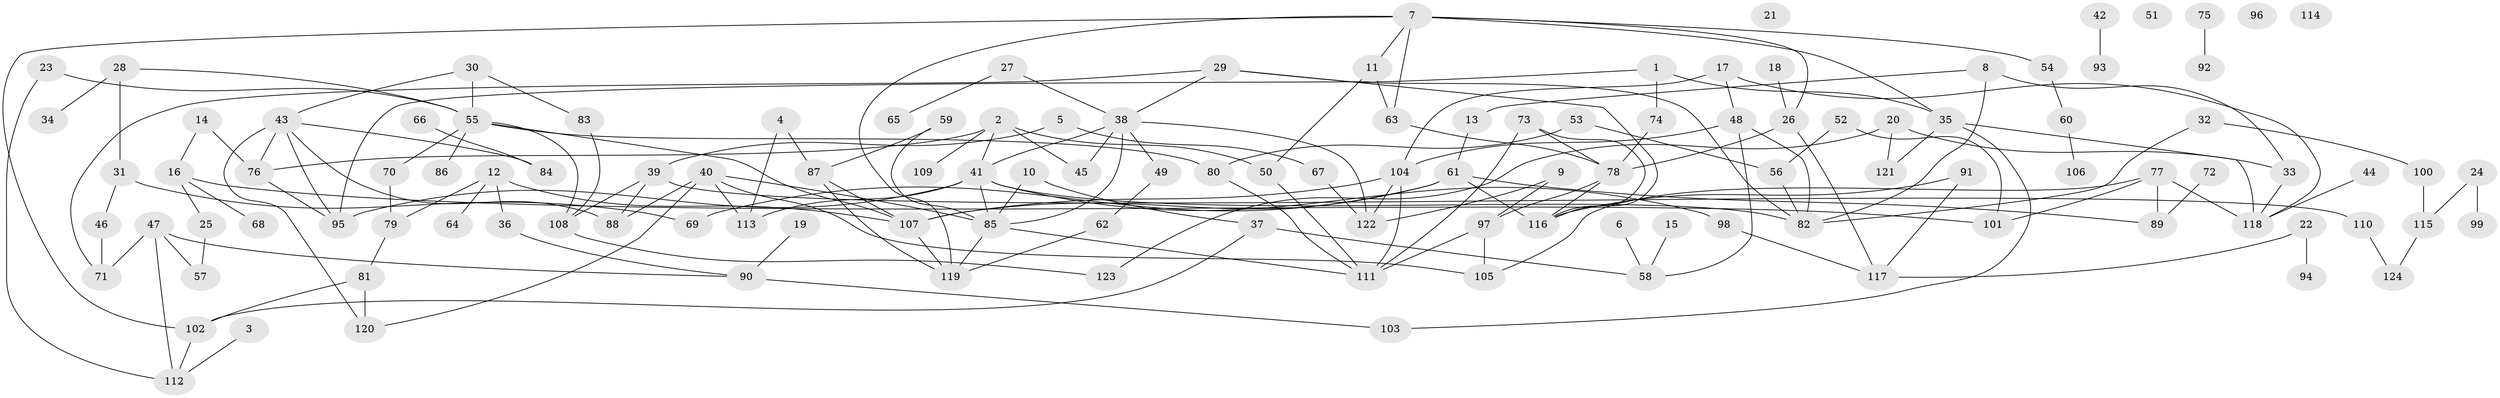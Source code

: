 // coarse degree distribution, {3: 0.18518518518518517, 5: 0.1111111111111111, 1: 0.1728395061728395, 2: 0.20987654320987653, 4: 0.09876543209876543, 6: 0.04938271604938271, 0: 0.07407407407407407, 7: 0.037037037037037035, 8: 0.04938271604938271, 9: 0.012345679012345678}
// Generated by graph-tools (version 1.1) at 2025/23/03/03/25 07:23:28]
// undirected, 124 vertices, 176 edges
graph export_dot {
graph [start="1"]
  node [color=gray90,style=filled];
  1;
  2;
  3;
  4;
  5;
  6;
  7;
  8;
  9;
  10;
  11;
  12;
  13;
  14;
  15;
  16;
  17;
  18;
  19;
  20;
  21;
  22;
  23;
  24;
  25;
  26;
  27;
  28;
  29;
  30;
  31;
  32;
  33;
  34;
  35;
  36;
  37;
  38;
  39;
  40;
  41;
  42;
  43;
  44;
  45;
  46;
  47;
  48;
  49;
  50;
  51;
  52;
  53;
  54;
  55;
  56;
  57;
  58;
  59;
  60;
  61;
  62;
  63;
  64;
  65;
  66;
  67;
  68;
  69;
  70;
  71;
  72;
  73;
  74;
  75;
  76;
  77;
  78;
  79;
  80;
  81;
  82;
  83;
  84;
  85;
  86;
  87;
  88;
  89;
  90;
  91;
  92;
  93;
  94;
  95;
  96;
  97;
  98;
  99;
  100;
  101;
  102;
  103;
  104;
  105;
  106;
  107;
  108;
  109;
  110;
  111;
  112;
  113;
  114;
  115;
  116;
  117;
  118;
  119;
  120;
  121;
  122;
  123;
  124;
  1 -- 35;
  1 -- 74;
  1 -- 95;
  2 -- 41;
  2 -- 45;
  2 -- 50;
  2 -- 76;
  2 -- 109;
  3 -- 112;
  4 -- 87;
  4 -- 113;
  5 -- 39;
  5 -- 67;
  6 -- 58;
  7 -- 11;
  7 -- 26;
  7 -- 35;
  7 -- 54;
  7 -- 63;
  7 -- 102;
  7 -- 119;
  8 -- 13;
  8 -- 33;
  8 -- 82;
  9 -- 97;
  9 -- 122;
  10 -- 37;
  10 -- 85;
  11 -- 50;
  11 -- 63;
  12 -- 36;
  12 -- 64;
  12 -- 79;
  12 -- 107;
  13 -- 61;
  14 -- 16;
  14 -- 76;
  15 -- 58;
  16 -- 25;
  16 -- 68;
  16 -- 101;
  17 -- 48;
  17 -- 104;
  17 -- 118;
  18 -- 26;
  19 -- 90;
  20 -- 33;
  20 -- 121;
  20 -- 123;
  22 -- 94;
  22 -- 117;
  23 -- 55;
  23 -- 112;
  24 -- 99;
  24 -- 115;
  25 -- 57;
  26 -- 78;
  26 -- 117;
  27 -- 38;
  27 -- 65;
  28 -- 31;
  28 -- 34;
  28 -- 55;
  29 -- 38;
  29 -- 71;
  29 -- 82;
  29 -- 116;
  30 -- 43;
  30 -- 55;
  30 -- 83;
  31 -- 46;
  31 -- 69;
  32 -- 82;
  32 -- 100;
  33 -- 118;
  35 -- 103;
  35 -- 118;
  35 -- 121;
  36 -- 90;
  37 -- 58;
  37 -- 102;
  38 -- 41;
  38 -- 45;
  38 -- 49;
  38 -- 85;
  38 -- 122;
  39 -- 88;
  39 -- 108;
  39 -- 110;
  40 -- 85;
  40 -- 88;
  40 -- 105;
  40 -- 113;
  40 -- 120;
  41 -- 82;
  41 -- 85;
  41 -- 95;
  41 -- 98;
  41 -- 113;
  42 -- 93;
  43 -- 76;
  43 -- 84;
  43 -- 88;
  43 -- 95;
  43 -- 120;
  44 -- 118;
  46 -- 71;
  47 -- 57;
  47 -- 71;
  47 -- 90;
  47 -- 112;
  48 -- 58;
  48 -- 82;
  48 -- 104;
  49 -- 62;
  50 -- 111;
  52 -- 56;
  52 -- 101;
  53 -- 56;
  53 -- 80;
  54 -- 60;
  55 -- 70;
  55 -- 80;
  55 -- 86;
  55 -- 107;
  55 -- 108;
  56 -- 82;
  59 -- 85;
  59 -- 87;
  60 -- 106;
  61 -- 69;
  61 -- 89;
  61 -- 107;
  61 -- 116;
  62 -- 119;
  63 -- 78;
  66 -- 84;
  67 -- 122;
  70 -- 79;
  72 -- 89;
  73 -- 78;
  73 -- 111;
  73 -- 116;
  74 -- 78;
  75 -- 92;
  76 -- 95;
  77 -- 89;
  77 -- 101;
  77 -- 105;
  77 -- 118;
  78 -- 97;
  78 -- 116;
  79 -- 81;
  80 -- 111;
  81 -- 102;
  81 -- 120;
  83 -- 108;
  85 -- 111;
  85 -- 119;
  87 -- 107;
  87 -- 119;
  90 -- 103;
  91 -- 116;
  91 -- 117;
  97 -- 105;
  97 -- 111;
  98 -- 117;
  100 -- 115;
  102 -- 112;
  104 -- 107;
  104 -- 111;
  104 -- 122;
  107 -- 119;
  108 -- 123;
  110 -- 124;
  115 -- 124;
}
